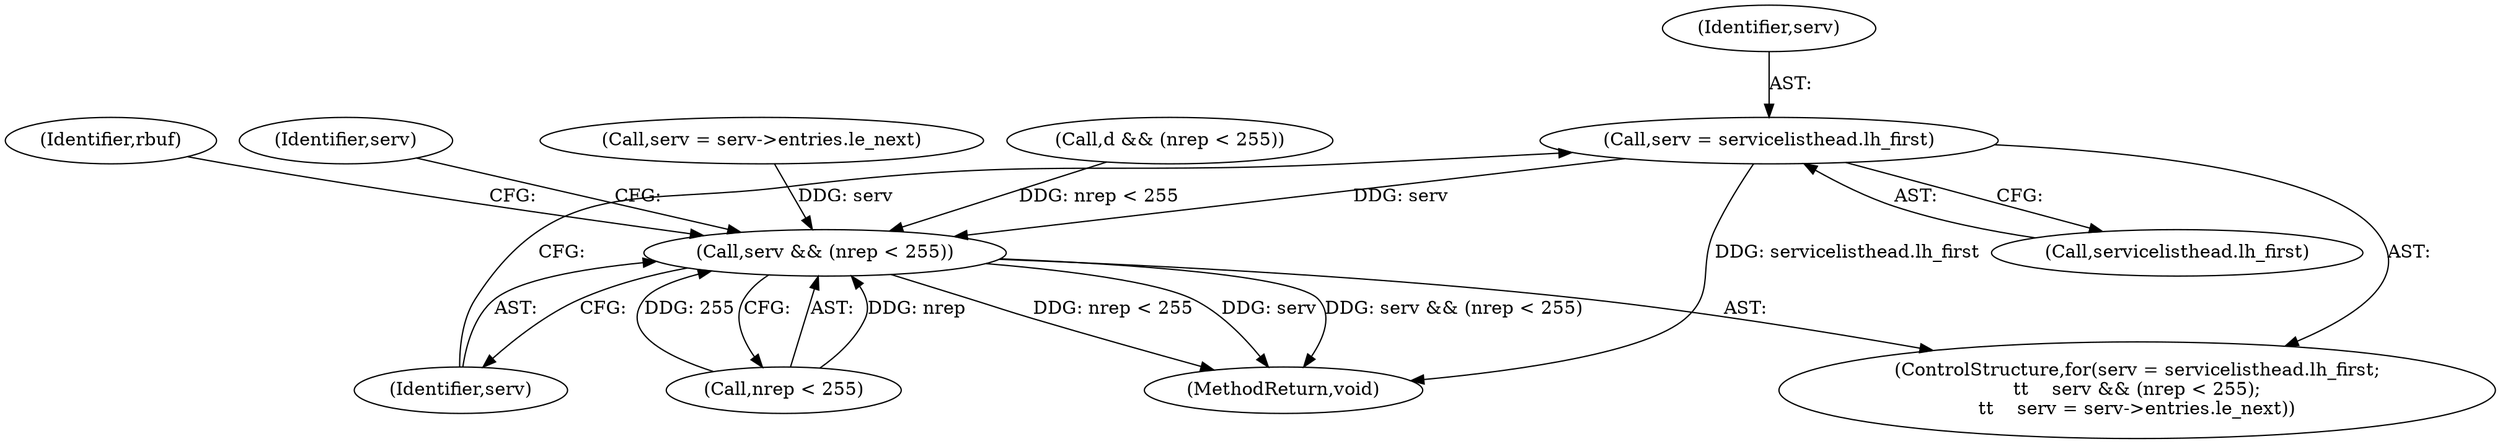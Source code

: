 digraph "0_miniupnp_b238cade9a173c6f751a34acf8ccff838a62aa47@pointer" {
"1000518" [label="(Call,serv = servicelisthead.lh_first)"];
"1000523" [label="(Call,serv && (nrep < 255))"];
"1000518" [label="(Call,serv = servicelisthead.lh_first)"];
"1000520" [label="(Call,servicelisthead.lh_first)"];
"1000517" [label="(ControlStructure,for(serv = servicelisthead.lh_first;\n\t\t    serv && (nrep < 255);\n\t\t    serv = serv->entries.le_next))"];
"1000654" [label="(Identifier,rbuf)"];
"1000523" [label="(Call,serv && (nrep < 255))"];
"1000519" [label="(Identifier,serv)"];
"1000541" [label="(Identifier,serv)"];
"1000528" [label="(Call,serv = serv->entries.le_next)"];
"1000525" [label="(Call,nrep < 255)"];
"1000306" [label="(Call,d && (nrep < 255))"];
"1001136" [label="(MethodReturn,void)"];
"1000524" [label="(Identifier,serv)"];
"1000518" -> "1000517"  [label="AST: "];
"1000518" -> "1000520"  [label="CFG: "];
"1000519" -> "1000518"  [label="AST: "];
"1000520" -> "1000518"  [label="AST: "];
"1000524" -> "1000518"  [label="CFG: "];
"1000518" -> "1001136"  [label="DDG: servicelisthead.lh_first"];
"1000518" -> "1000523"  [label="DDG: serv"];
"1000523" -> "1000517"  [label="AST: "];
"1000523" -> "1000524"  [label="CFG: "];
"1000523" -> "1000525"  [label="CFG: "];
"1000524" -> "1000523"  [label="AST: "];
"1000525" -> "1000523"  [label="AST: "];
"1000541" -> "1000523"  [label="CFG: "];
"1000654" -> "1000523"  [label="CFG: "];
"1000523" -> "1001136"  [label="DDG: nrep < 255"];
"1000523" -> "1001136"  [label="DDG: serv"];
"1000523" -> "1001136"  [label="DDG: serv && (nrep < 255)"];
"1000528" -> "1000523"  [label="DDG: serv"];
"1000525" -> "1000523"  [label="DDG: nrep"];
"1000525" -> "1000523"  [label="DDG: 255"];
"1000306" -> "1000523"  [label="DDG: nrep < 255"];
}
